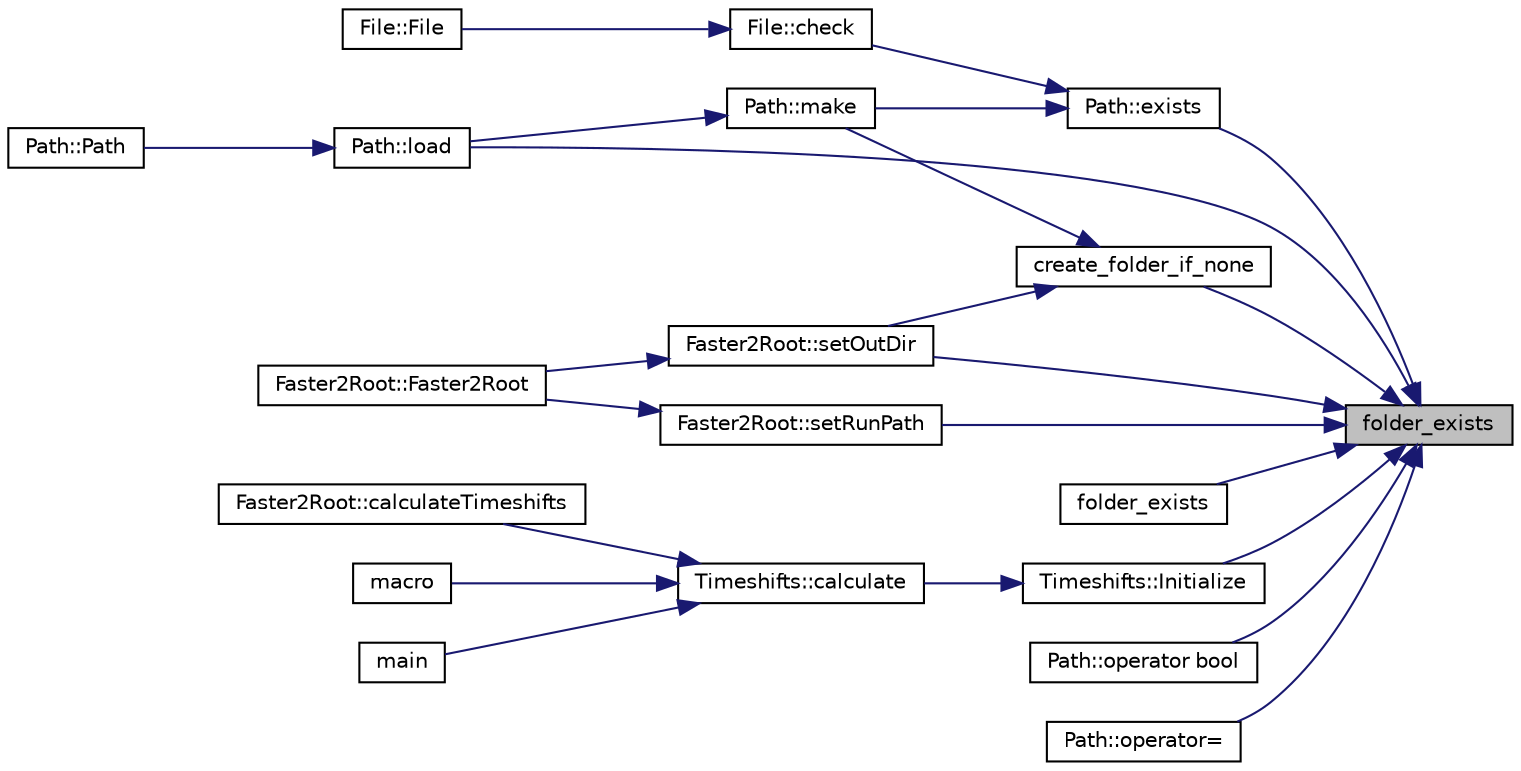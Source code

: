 digraph "folder_exists"
{
 // LATEX_PDF_SIZE
  edge [fontname="Helvetica",fontsize="10",labelfontname="Helvetica",labelfontsize="10"];
  node [fontname="Helvetica",fontsize="10",shape=record];
  rankdir="RL";
  Node1 [label="folder_exists",height=0.2,width=0.4,color="black", fillcolor="grey75", style="filled", fontcolor="black",tooltip=" "];
  Node1 -> Node2 [dir="back",color="midnightblue",fontsize="10",style="solid",fontname="Helvetica"];
  Node2 [label="create_folder_if_none",height=0.2,width=0.4,color="black", fillcolor="white", style="filled",URL="$files__functions_8hpp.html#af52310dd2d55713265daa0e58dd7bf21",tooltip=" "];
  Node2 -> Node3 [dir="back",color="midnightblue",fontsize="10",style="solid",fontname="Helvetica"];
  Node3 [label="Path::make",height=0.2,width=0.4,color="black", fillcolor="white", style="filled",URL="$class_path.html#a1f94b3b7d475723ead35e54c87078ed7",tooltip=" "];
  Node3 -> Node4 [dir="back",color="midnightblue",fontsize="10",style="solid",fontname="Helvetica"];
  Node4 [label="Path::load",height=0.2,width=0.4,color="black", fillcolor="white", style="filled",URL="$class_path.html#aa9b3a53718dcd8ba66d90d50b112ddb9",tooltip=" "];
  Node4 -> Node5 [dir="back",color="midnightblue",fontsize="10",style="solid",fontname="Helvetica"];
  Node5 [label="Path::Path",height=0.2,width=0.4,color="black", fillcolor="white", style="filled",URL="$class_path.html#ae9ae307831520e338154143243a24a67",tooltip="Turns a string to a path, creating it if create = true and it doesn't already exists."];
  Node2 -> Node6 [dir="back",color="midnightblue",fontsize="10",style="solid",fontname="Helvetica"];
  Node6 [label="Faster2Root::setOutDir",height=0.2,width=0.4,color="black", fillcolor="white", style="filled",URL="$class_faster2_root.html#a100fbf3a514156f13137582ebe7b63c4",tooltip=" "];
  Node6 -> Node7 [dir="back",color="midnightblue",fontsize="10",style="solid",fontname="Helvetica"];
  Node7 [label="Faster2Root::Faster2Root",height=0.2,width=0.4,color="black", fillcolor="white", style="filled",URL="$class_faster2_root.html#a931cf8ef7c2acab073b363893c65bffd",tooltip=" "];
  Node1 -> Node8 [dir="back",color="midnightblue",fontsize="10",style="solid",fontname="Helvetica"];
  Node8 [label="Path::exists",height=0.2,width=0.4,color="black", fillcolor="white", style="filled",URL="$class_path.html#aecd02f464b364bc26631bcb65e44843b",tooltip=" "];
  Node8 -> Node9 [dir="back",color="midnightblue",fontsize="10",style="solid",fontname="Helvetica"];
  Node9 [label="File::check",height=0.2,width=0.4,color="black", fillcolor="white", style="filled",URL="$class_file.html#a6b15fde4d8bb49099cdf7f27c4f36fae",tooltip=" "];
  Node9 -> Node10 [dir="back",color="midnightblue",fontsize="10",style="solid",fontname="Helvetica"];
  Node10 [label="File::File",height=0.2,width=0.4,color="black", fillcolor="white", style="filled",URL="$class_file.html#af35b9970b6ea55f619399e41d0bab0cd",tooltip=" "];
  Node8 -> Node3 [dir="back",color="midnightblue",fontsize="10",style="solid",fontname="Helvetica"];
  Node1 -> Node11 [dir="back",color="midnightblue",fontsize="10",style="solid",fontname="Helvetica"];
  Node11 [label="folder_exists",height=0.2,width=0.4,color="black", fillcolor="white", style="filled",URL="$files__functions_8hpp.html#a1af9b6a86720b38a84a8b0be4e57bec7",tooltip=" "];
  Node1 -> Node12 [dir="back",color="midnightblue",fontsize="10",style="solid",fontname="Helvetica"];
  Node12 [label="Timeshifts::Initialize",height=0.2,width=0.4,color="black", fillcolor="white", style="filled",URL="$class_timeshifts.html#af02fd3c73fd7163ab2a2ddb65eb41465",tooltip=" "];
  Node12 -> Node13 [dir="back",color="midnightblue",fontsize="10",style="solid",fontname="Helvetica"];
  Node13 [label="Timeshifts::calculate",height=0.2,width=0.4,color="black", fillcolor="white", style="filled",URL="$class_timeshifts.html#a3d3ab1b3498ca45832d8a8735f16e188",tooltip=" "];
  Node13 -> Node14 [dir="back",color="midnightblue",fontsize="10",style="solid",fontname="Helvetica"];
  Node14 [label="Faster2Root::calculateTimeshifts",height=0.2,width=0.4,color="black", fillcolor="white", style="filled",URL="$class_faster2_root.html#a0a9d05860dee9c95927224569e789fa5",tooltip=" "];
  Node13 -> Node15 [dir="back",color="midnightblue",fontsize="10",style="solid",fontname="Helvetica"];
  Node15 [label="macro",height=0.2,width=0.4,color="black", fillcolor="white", style="filled",URL="$macro_8_c.html#aaa9c9f6e52fd017602d5e43589a06c84",tooltip=" "];
  Node13 -> Node16 [dir="back",color="midnightblue",fontsize="10",style="solid",fontname="Helvetica"];
  Node16 [label="main",height=0.2,width=0.4,color="black", fillcolor="white", style="filled",URL="$test_8cpp.html#ae66f6b31b5ad750f1fe042a706a4e3d4",tooltip=" "];
  Node1 -> Node4 [dir="back",color="midnightblue",fontsize="10",style="solid",fontname="Helvetica"];
  Node1 -> Node17 [dir="back",color="midnightblue",fontsize="10",style="solid",fontname="Helvetica"];
  Node17 [label="Path::operator bool",height=0.2,width=0.4,color="black", fillcolor="white", style="filled",URL="$class_path.html#a0db652f355256181825b11d0199ed0ae",tooltip=" "];
  Node1 -> Node18 [dir="back",color="midnightblue",fontsize="10",style="solid",fontname="Helvetica"];
  Node18 [label="Path::operator=",height=0.2,width=0.4,color="black", fillcolor="white", style="filled",URL="$class_path.html#a42f3cfe8b84c3e11afc5d54b47522ab3",tooltip=" "];
  Node1 -> Node6 [dir="back",color="midnightblue",fontsize="10",style="solid",fontname="Helvetica"];
  Node1 -> Node19 [dir="back",color="midnightblue",fontsize="10",style="solid",fontname="Helvetica"];
  Node19 [label="Faster2Root::setRunPath",height=0.2,width=0.4,color="black", fillcolor="white", style="filled",URL="$class_faster2_root.html#af2a1897c51aeb3fd269aeebb20aaad6d",tooltip=" "];
  Node19 -> Node7 [dir="back",color="midnightblue",fontsize="10",style="solid",fontname="Helvetica"];
}
